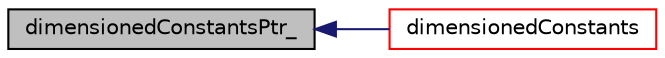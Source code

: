 digraph "dimensionedConstantsPtr_"
{
  bgcolor="transparent";
  edge [fontname="Helvetica",fontsize="10",labelfontname="Helvetica",labelfontsize="10"];
  node [fontname="Helvetica",fontsize="10",shape=record];
  rankdir="LR";
  Node1 [label="dimensionedConstantsPtr_",height=0.2,width=0.4,color="black", fillcolor="grey75", style="filled", fontcolor="black"];
  Node1 -> Node2 [dir="back",color="midnightblue",fontsize="10",style="solid",fontname="Helvetica"];
  Node2 [label="dimensionedConstants",height=0.2,width=0.4,color="red",URL="$a10887.html#ac102b63ae781cfc594a265de42eced84"];
}
